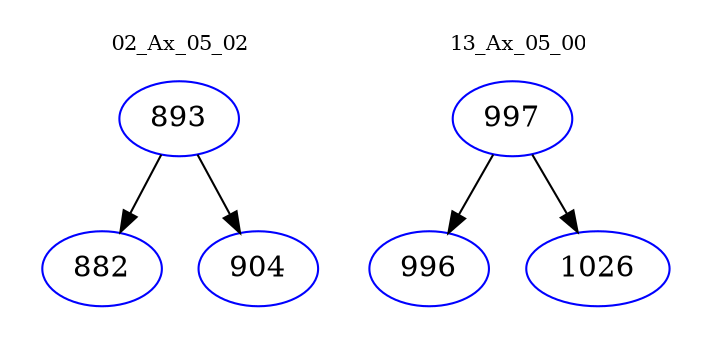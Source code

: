 digraph{
subgraph cluster_0 {
color = white
label = "02_Ax_05_02";
fontsize=10;
T0_893 [label="893", color="blue"]
T0_893 -> T0_882 [color="black"]
T0_882 [label="882", color="blue"]
T0_893 -> T0_904 [color="black"]
T0_904 [label="904", color="blue"]
}
subgraph cluster_1 {
color = white
label = "13_Ax_05_00";
fontsize=10;
T1_997 [label="997", color="blue"]
T1_997 -> T1_996 [color="black"]
T1_996 [label="996", color="blue"]
T1_997 -> T1_1026 [color="black"]
T1_1026 [label="1026", color="blue"]
}
}
